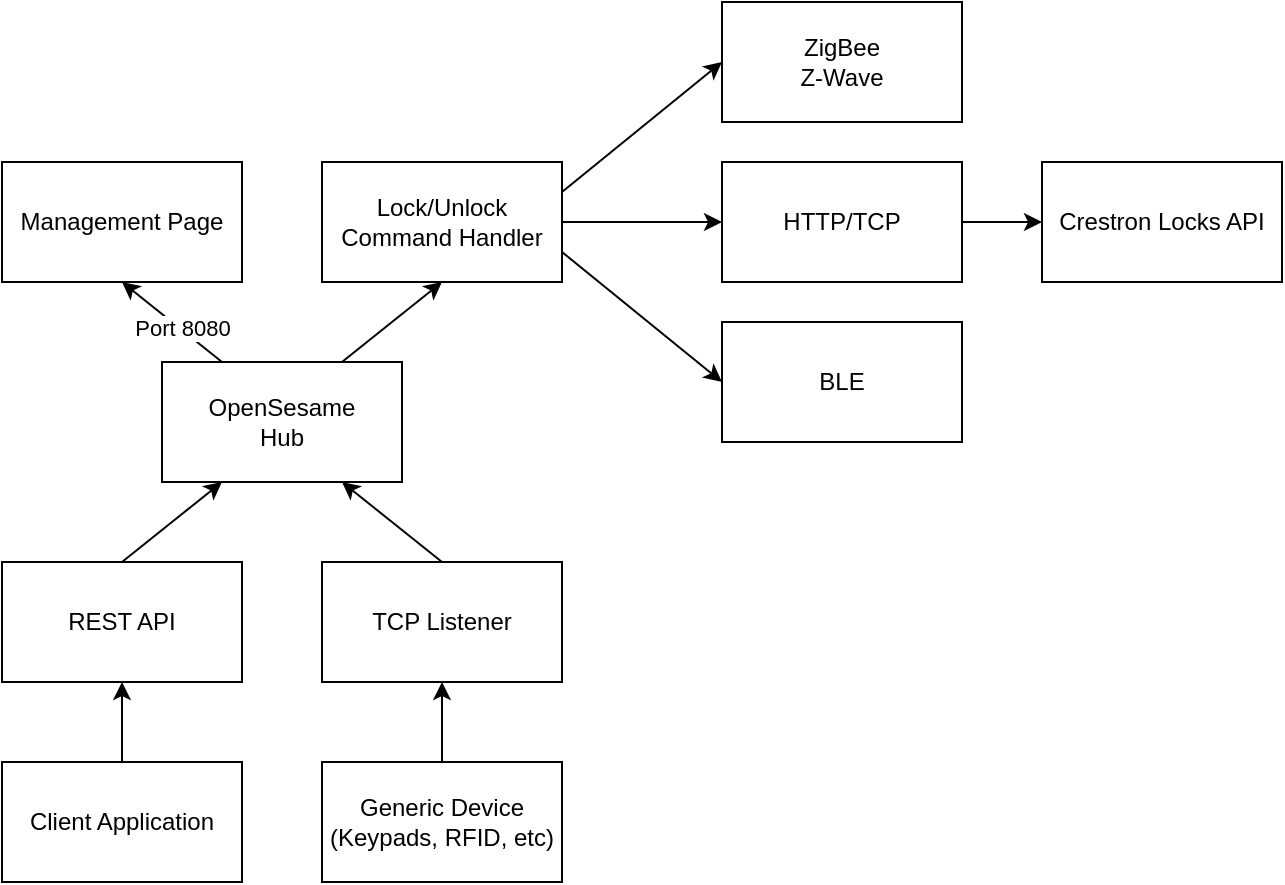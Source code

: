 <mxfile version="26.1.1">
  <diagram name="Page-1" id="W4KQR-VjXRdu0ORoTMsX">
    <mxGraphModel dx="989" dy="483" grid="1" gridSize="10" guides="1" tooltips="1" connect="1" arrows="1" fold="1" page="1" pageScale="1" pageWidth="827" pageHeight="1169" math="0" shadow="0">
      <root>
        <mxCell id="0" />
        <mxCell id="1" parent="0" />
        <mxCell id="nvG7aLy1ocM7NbG-j375-8" style="rounded=0;orthogonalLoop=1;jettySize=auto;html=1;exitX=0.25;exitY=0;exitDx=0;exitDy=0;entryX=0.5;entryY=1;entryDx=0;entryDy=0;" edge="1" parent="1" source="nvG7aLy1ocM7NbG-j375-1" target="nvG7aLy1ocM7NbG-j375-6">
          <mxGeometry relative="1" as="geometry" />
        </mxCell>
        <mxCell id="nvG7aLy1ocM7NbG-j375-9" value="Port 8080" style="edgeLabel;html=1;align=center;verticalAlign=middle;resizable=0;points=[];" vertex="1" connectable="0" parent="nvG7aLy1ocM7NbG-j375-8">
          <mxGeometry x="-0.179" y="-1" relative="1" as="geometry">
            <mxPoint as="offset" />
          </mxGeometry>
        </mxCell>
        <mxCell id="nvG7aLy1ocM7NbG-j375-19" style="rounded=0;orthogonalLoop=1;jettySize=auto;html=1;exitX=0.75;exitY=0;exitDx=0;exitDy=0;entryX=0.5;entryY=1;entryDx=0;entryDy=0;" edge="1" parent="1" source="nvG7aLy1ocM7NbG-j375-1" target="nvG7aLy1ocM7NbG-j375-18">
          <mxGeometry relative="1" as="geometry" />
        </mxCell>
        <mxCell id="nvG7aLy1ocM7NbG-j375-1" value="OpenSesame&lt;div&gt;Hub&lt;/div&gt;" style="rounded=0;whiteSpace=wrap;html=1;" vertex="1" parent="1">
          <mxGeometry x="320" y="240" width="120" height="60" as="geometry" />
        </mxCell>
        <mxCell id="nvG7aLy1ocM7NbG-j375-15" style="edgeStyle=orthogonalEdgeStyle;rounded=0;orthogonalLoop=1;jettySize=auto;html=1;" edge="1" parent="1" source="nvG7aLy1ocM7NbG-j375-2" target="nvG7aLy1ocM7NbG-j375-12">
          <mxGeometry relative="1" as="geometry" />
        </mxCell>
        <mxCell id="nvG7aLy1ocM7NbG-j375-2" value="Client Application" style="rounded=0;whiteSpace=wrap;html=1;" vertex="1" parent="1">
          <mxGeometry x="240" y="440" width="120" height="60" as="geometry" />
        </mxCell>
        <mxCell id="nvG7aLy1ocM7NbG-j375-6" value="Management Page" style="rounded=0;whiteSpace=wrap;html=1;" vertex="1" parent="1">
          <mxGeometry x="240" y="140" width="120" height="60" as="geometry" />
        </mxCell>
        <mxCell id="nvG7aLy1ocM7NbG-j375-11" style="rounded=0;orthogonalLoop=1;jettySize=auto;html=1;exitX=0.5;exitY=0;exitDx=0;exitDy=0;entryX=0.75;entryY=1;entryDx=0;entryDy=0;" edge="1" parent="1" source="nvG7aLy1ocM7NbG-j375-7" target="nvG7aLy1ocM7NbG-j375-1">
          <mxGeometry relative="1" as="geometry" />
        </mxCell>
        <mxCell id="nvG7aLy1ocM7NbG-j375-7" value="TCP Listener" style="rounded=0;whiteSpace=wrap;html=1;" vertex="1" parent="1">
          <mxGeometry x="400" y="340" width="120" height="60" as="geometry" />
        </mxCell>
        <mxCell id="nvG7aLy1ocM7NbG-j375-13" style="rounded=0;orthogonalLoop=1;jettySize=auto;html=1;exitX=0.5;exitY=0;exitDx=0;exitDy=0;entryX=0.25;entryY=1;entryDx=0;entryDy=0;" edge="1" parent="1" source="nvG7aLy1ocM7NbG-j375-12" target="nvG7aLy1ocM7NbG-j375-1">
          <mxGeometry relative="1" as="geometry" />
        </mxCell>
        <mxCell id="nvG7aLy1ocM7NbG-j375-12" value="REST API" style="rounded=0;whiteSpace=wrap;html=1;" vertex="1" parent="1">
          <mxGeometry x="240" y="340" width="120" height="60" as="geometry" />
        </mxCell>
        <mxCell id="nvG7aLy1ocM7NbG-j375-17" style="edgeStyle=orthogonalEdgeStyle;rounded=0;orthogonalLoop=1;jettySize=auto;html=1;entryX=0.5;entryY=1;entryDx=0;entryDy=0;" edge="1" parent="1" source="nvG7aLy1ocM7NbG-j375-16" target="nvG7aLy1ocM7NbG-j375-7">
          <mxGeometry relative="1" as="geometry" />
        </mxCell>
        <mxCell id="nvG7aLy1ocM7NbG-j375-16" value="Generic Device (Keypads, RFID, etc)" style="rounded=0;whiteSpace=wrap;html=1;" vertex="1" parent="1">
          <mxGeometry x="400" y="440" width="120" height="60" as="geometry" />
        </mxCell>
        <mxCell id="nvG7aLy1ocM7NbG-j375-23" style="rounded=0;orthogonalLoop=1;jettySize=auto;html=1;exitX=1;exitY=0.5;exitDx=0;exitDy=0;entryX=0;entryY=0.5;entryDx=0;entryDy=0;" edge="1" parent="1" source="nvG7aLy1ocM7NbG-j375-18" target="nvG7aLy1ocM7NbG-j375-21">
          <mxGeometry relative="1" as="geometry" />
        </mxCell>
        <mxCell id="nvG7aLy1ocM7NbG-j375-26" style="rounded=0;orthogonalLoop=1;jettySize=auto;html=1;exitX=1;exitY=0.25;exitDx=0;exitDy=0;entryX=0;entryY=0.5;entryDx=0;entryDy=0;" edge="1" parent="1" source="nvG7aLy1ocM7NbG-j375-18" target="nvG7aLy1ocM7NbG-j375-20">
          <mxGeometry relative="1" as="geometry" />
        </mxCell>
        <mxCell id="nvG7aLy1ocM7NbG-j375-27" style="rounded=0;orthogonalLoop=1;jettySize=auto;html=1;exitX=1;exitY=0.75;exitDx=0;exitDy=0;entryX=0;entryY=0.5;entryDx=0;entryDy=0;" edge="1" parent="1" source="nvG7aLy1ocM7NbG-j375-18" target="nvG7aLy1ocM7NbG-j375-24">
          <mxGeometry relative="1" as="geometry" />
        </mxCell>
        <mxCell id="nvG7aLy1ocM7NbG-j375-18" value="Lock/Unlock Command Handler" style="rounded=0;whiteSpace=wrap;html=1;" vertex="1" parent="1">
          <mxGeometry x="400" y="140" width="120" height="60" as="geometry" />
        </mxCell>
        <mxCell id="nvG7aLy1ocM7NbG-j375-20" value="ZigBee&lt;br&gt;Z-Wave" style="rounded=0;whiteSpace=wrap;html=1;" vertex="1" parent="1">
          <mxGeometry x="600" y="60" width="120" height="60" as="geometry" />
        </mxCell>
        <mxCell id="nvG7aLy1ocM7NbG-j375-29" style="edgeStyle=orthogonalEdgeStyle;rounded=0;orthogonalLoop=1;jettySize=auto;html=1;entryX=0;entryY=0.5;entryDx=0;entryDy=0;" edge="1" parent="1" source="nvG7aLy1ocM7NbG-j375-21" target="nvG7aLy1ocM7NbG-j375-28">
          <mxGeometry relative="1" as="geometry" />
        </mxCell>
        <mxCell id="nvG7aLy1ocM7NbG-j375-21" value="HTTP/TCP" style="rounded=0;whiteSpace=wrap;html=1;" vertex="1" parent="1">
          <mxGeometry x="600" y="140" width="120" height="60" as="geometry" />
        </mxCell>
        <mxCell id="nvG7aLy1ocM7NbG-j375-24" value="&lt;p class=&quot;p1&quot;&gt;BLE&lt;/p&gt;" style="rounded=0;whiteSpace=wrap;html=1;" vertex="1" parent="1">
          <mxGeometry x="600" y="220" width="120" height="60" as="geometry" />
        </mxCell>
        <mxCell id="nvG7aLy1ocM7NbG-j375-28" value="Crestron Locks API" style="rounded=0;whiteSpace=wrap;html=1;" vertex="1" parent="1">
          <mxGeometry x="760" y="140" width="120" height="60" as="geometry" />
        </mxCell>
      </root>
    </mxGraphModel>
  </diagram>
</mxfile>
